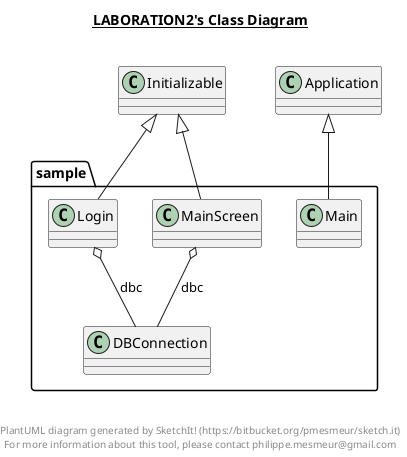 @startuml

title __LABORATION2's Class Diagram__\n

  package sample {
    class DBConnection {
    }
  }
  

  package sample {
    class Login {
    }
  }
  

  package sample {
    class Main {
    }
  }
  

  package sample {
    class MainScreen {
    }
  }
  

  Login -up-|> Initializable
  Login o-- DBConnection : dbc
  Main -up-|> Application
  MainScreen -up-|> Initializable
  MainScreen o-- DBConnection : dbc


right footer


PlantUML diagram generated by SketchIt! (https://bitbucket.org/pmesmeur/sketch.it)
For more information about this tool, please contact philippe.mesmeur@gmail.com
endfooter

@enduml
